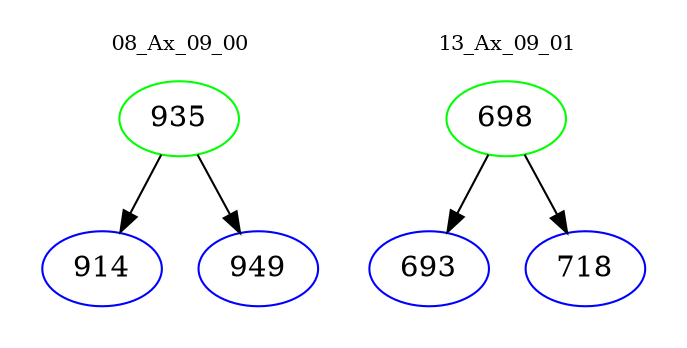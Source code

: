 digraph{
subgraph cluster_0 {
color = white
label = "08_Ax_09_00";
fontsize=10;
T0_935 [label="935", color="green"]
T0_935 -> T0_914 [color="black"]
T0_914 [label="914", color="blue"]
T0_935 -> T0_949 [color="black"]
T0_949 [label="949", color="blue"]
}
subgraph cluster_1 {
color = white
label = "13_Ax_09_01";
fontsize=10;
T1_698 [label="698", color="green"]
T1_698 -> T1_693 [color="black"]
T1_693 [label="693", color="blue"]
T1_698 -> T1_718 [color="black"]
T1_718 [label="718", color="blue"]
}
}
